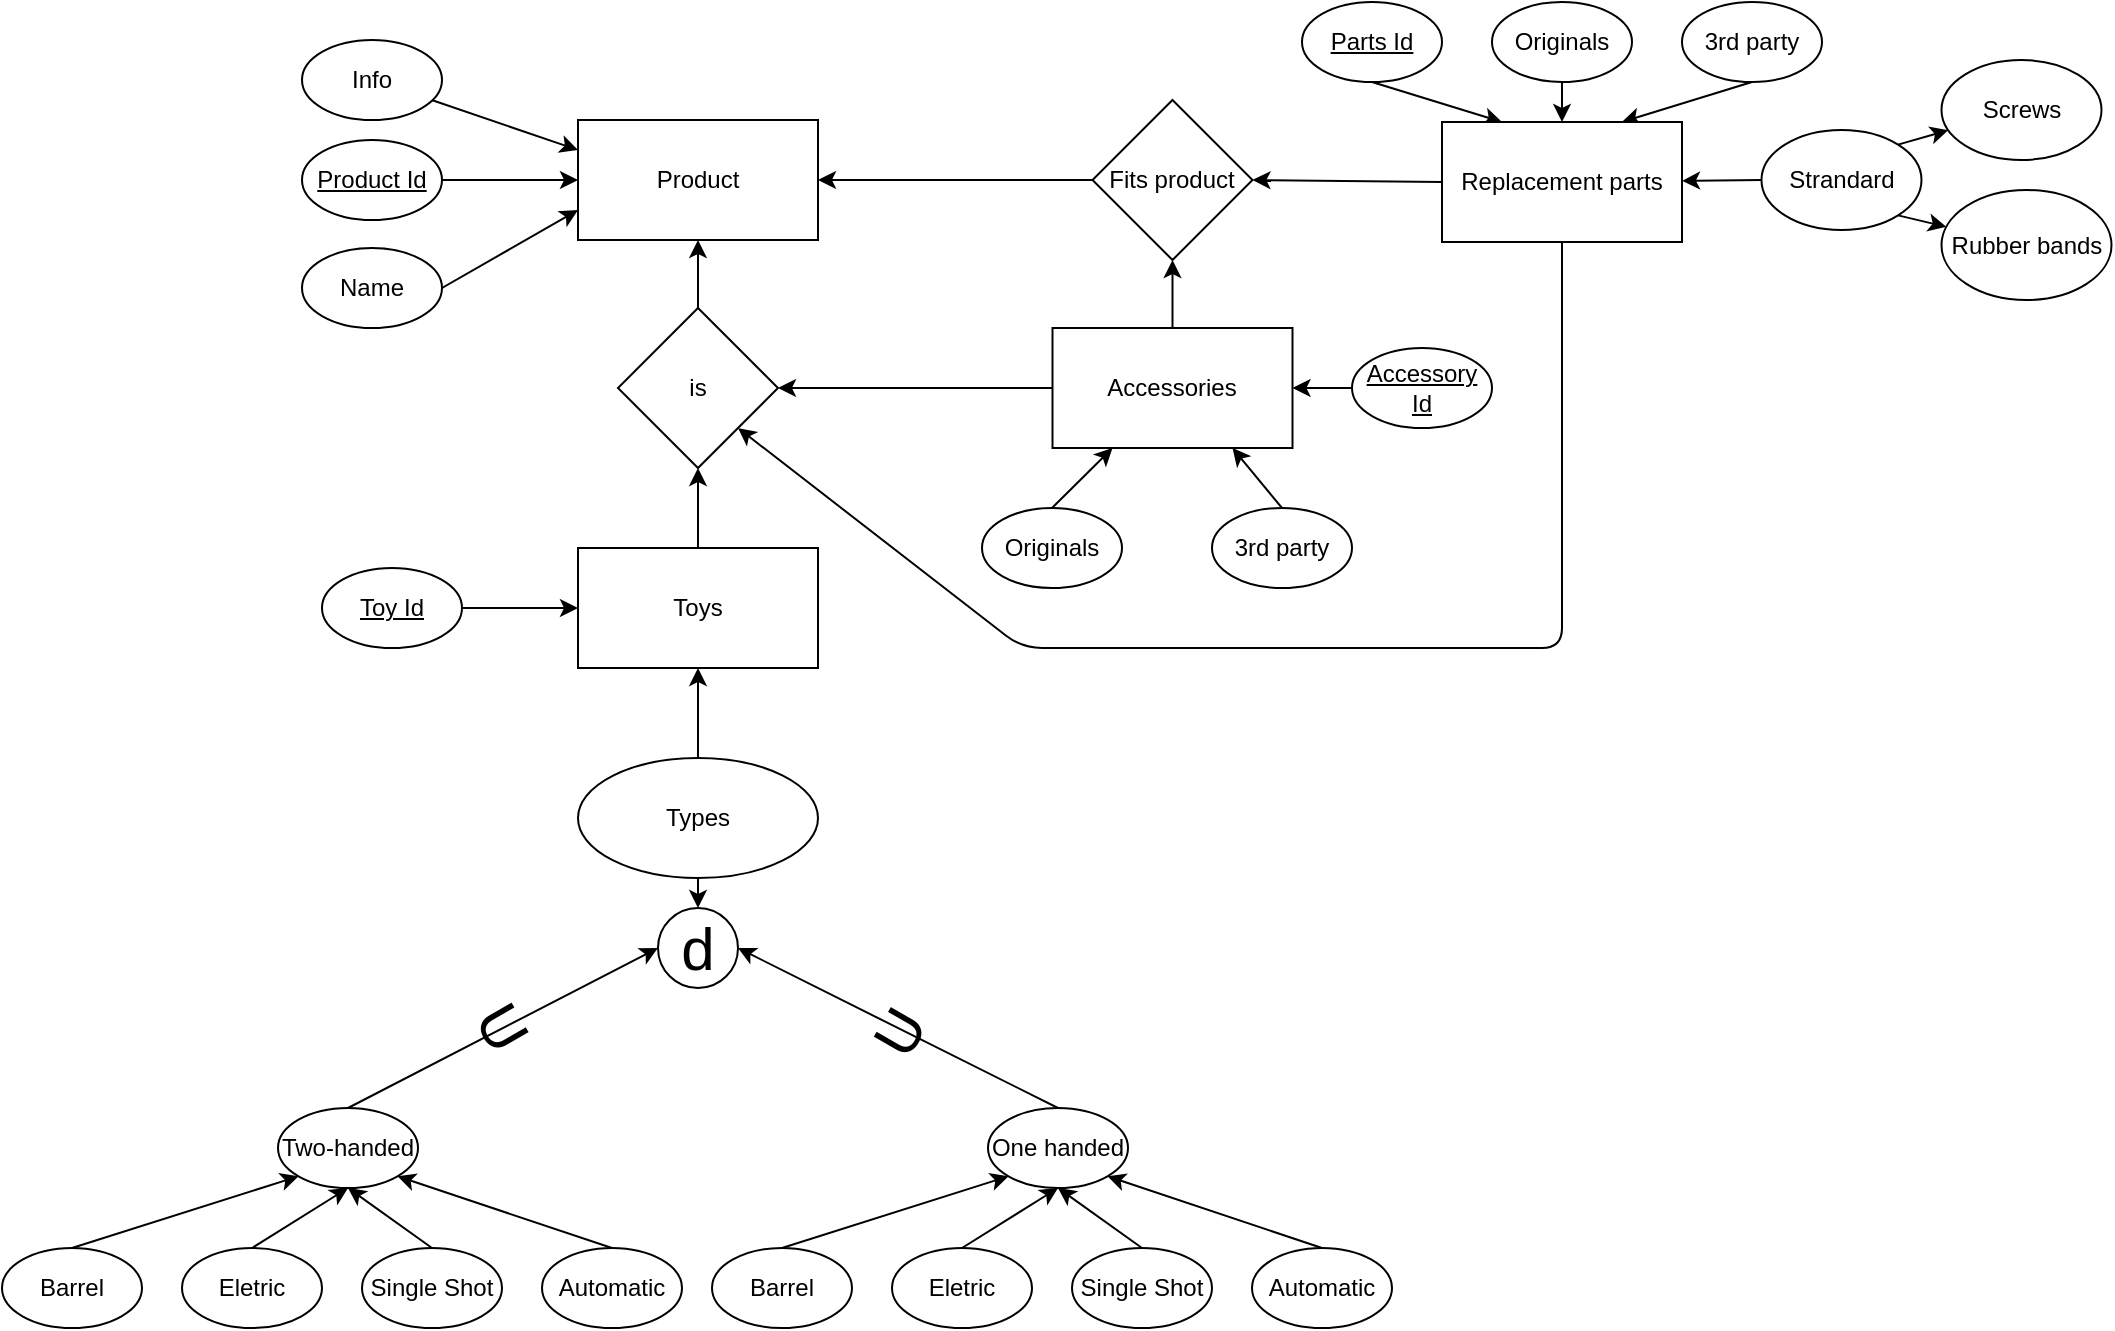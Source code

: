 <mxfile>
    <diagram id="TivljmTcrd8rTAhXfbgg" name="Page-1">
        <mxGraphModel dx="1540" dy="1310" grid="1" gridSize="10" guides="1" tooltips="1" connect="1" arrows="1" fold="1" page="0" pageScale="1" pageWidth="1169" pageHeight="827" math="0" shadow="0">
            <root>
                <mxCell id="0"/>
                <mxCell id="1" parent="0"/>
                <mxCell id="102" value="" style="edgeStyle=none;html=1;" edge="1" parent="1" source="3" target="101">
                    <mxGeometry relative="1" as="geometry"/>
                </mxCell>
                <mxCell id="3" value="Toys" style="rounded=0;whiteSpace=wrap;html=1;" parent="1" vertex="1">
                    <mxGeometry x="-102" y="190" width="120" height="60" as="geometry"/>
                </mxCell>
                <mxCell id="107" style="edgeStyle=none;html=1;entryX=1;entryY=0.5;entryDx=0;entryDy=0;" edge="1" parent="1" source="4" target="101">
                    <mxGeometry relative="1" as="geometry"/>
                </mxCell>
                <mxCell id="4" value="Accessories" style="rounded=0;whiteSpace=wrap;html=1;" parent="1" vertex="1">
                    <mxGeometry x="135.25" y="80" width="120" height="60" as="geometry"/>
                </mxCell>
                <mxCell id="81" style="edgeStyle=none;html=1;exitX=0.5;exitY=0;exitDx=0;exitDy=0;entryX=0.5;entryY=1;entryDx=0;entryDy=0;" edge="1" parent="1" source="7" target="16">
                    <mxGeometry relative="1" as="geometry"/>
                </mxCell>
                <mxCell id="79" style="edgeStyle=none;html=1;exitX=0.5;exitY=0;exitDx=0;exitDy=0;entryX=0;entryY=1;entryDx=0;entryDy=0;" edge="1" parent="1" source="8" target="16">
                    <mxGeometry relative="1" as="geometry"/>
                </mxCell>
                <mxCell id="54" style="edgeStyle=none;html=1;exitX=0.5;exitY=1;exitDx=0;exitDy=0;entryX=0.5;entryY=0;entryDx=0;entryDy=0;" parent="1" source="9" target="6" edge="1">
                    <mxGeometry relative="1" as="geometry"/>
                </mxCell>
                <mxCell id="82" style="edgeStyle=none;html=1;exitX=0.5;exitY=0;exitDx=0;exitDy=0;entryX=1;entryY=1;entryDx=0;entryDy=0;" edge="1" parent="1" source="10" target="16">
                    <mxGeometry relative="1" as="geometry"/>
                </mxCell>
                <mxCell id="55" style="edgeStyle=none;html=1;exitX=0.5;exitY=1;exitDx=0;exitDy=0;entryX=0.75;entryY=0;entryDx=0;entryDy=0;" parent="1" source="11" target="6" edge="1">
                    <mxGeometry relative="1" as="geometry"/>
                </mxCell>
                <mxCell id="27" style="edgeStyle=none;html=1;exitX=0;exitY=0.5;exitDx=0;exitDy=0;" parent="1" source="12" target="6" edge="1">
                    <mxGeometry relative="1" as="geometry"/>
                </mxCell>
                <mxCell id="80" style="edgeStyle=none;html=1;exitX=0.5;exitY=0;exitDx=0;exitDy=0;entryX=0.5;entryY=1;entryDx=0;entryDy=0;" edge="1" parent="1" source="13" target="16">
                    <mxGeometry relative="1" as="geometry"/>
                </mxCell>
                <mxCell id="14" value="Screws" style="ellipse;whiteSpace=wrap;html=1;" parent="1" vertex="1">
                    <mxGeometry x="579.75" y="-54" width="80" height="50" as="geometry"/>
                </mxCell>
                <mxCell id="15" value="Rubber bands" style="ellipse;whiteSpace=wrap;html=1;" parent="1" vertex="1">
                    <mxGeometry x="579.75" y="11" width="85" height="55" as="geometry"/>
                </mxCell>
                <mxCell id="106" value="" style="edgeStyle=none;html=1;" edge="1" parent="1" source="39" target="100">
                    <mxGeometry relative="1" as="geometry"/>
                </mxCell>
                <mxCell id="28" style="edgeStyle=none;html=1;exitX=1;exitY=0;exitDx=0;exitDy=0;" parent="1" source="12" target="14" edge="1">
                    <mxGeometry relative="1" as="geometry"/>
                </mxCell>
                <mxCell id="29" style="edgeStyle=none;html=1;exitX=1;exitY=1;exitDx=0;exitDy=0;" parent="1" source="12" target="15" edge="1">
                    <mxGeometry relative="1" as="geometry"/>
                </mxCell>
                <mxCell id="12" value="Strandard" style="ellipse;whiteSpace=wrap;html=1;" parent="1" vertex="1">
                    <mxGeometry x="489.75" y="-19" width="80" height="50" as="geometry"/>
                </mxCell>
                <mxCell id="64" style="edgeStyle=none;html=1;exitX=0.5;exitY=0;exitDx=0;exitDy=0;entryX=0.25;entryY=1;entryDx=0;entryDy=0;" parent="1" source="62" target="4" edge="1">
                    <mxGeometry relative="1" as="geometry"/>
                </mxCell>
                <mxCell id="9" value="Originals" style="ellipse;whiteSpace=wrap;html=1;" parent="1" vertex="1">
                    <mxGeometry x="355" y="-83" width="70" height="40" as="geometry"/>
                </mxCell>
                <mxCell id="11" value="3rd party" style="ellipse;whiteSpace=wrap;html=1;" parent="1" vertex="1">
                    <mxGeometry x="450" y="-83" width="70" height="40" as="geometry"/>
                </mxCell>
                <mxCell id="65" style="edgeStyle=none;html=1;exitX=0.5;exitY=0;exitDx=0;exitDy=0;entryX=0.75;entryY=1;entryDx=0;entryDy=0;" parent="1" source="63" target="4" edge="1">
                    <mxGeometry relative="1" as="geometry"/>
                </mxCell>
                <mxCell id="67" style="edgeStyle=none;html=1;entryX=0.5;entryY=1;entryDx=0;entryDy=0;" edge="1" parent="1" source="66" target="3">
                    <mxGeometry relative="1" as="geometry"/>
                </mxCell>
                <mxCell id="62" value="Originals" style="ellipse;whiteSpace=wrap;html=1;" parent="1" vertex="1">
                    <mxGeometry x="100" y="170" width="70" height="40" as="geometry"/>
                </mxCell>
                <mxCell id="63" value="3rd party" style="ellipse;whiteSpace=wrap;html=1;" parent="1" vertex="1">
                    <mxGeometry x="215" y="170" width="70" height="40" as="geometry"/>
                </mxCell>
                <mxCell id="71" style="edgeStyle=none;html=1;exitX=1;exitY=0.5;exitDx=0;exitDy=0;entryX=0;entryY=0.5;entryDx=0;entryDy=0;" edge="1" parent="1" source="70" target="3">
                    <mxGeometry relative="1" as="geometry"/>
                </mxCell>
                <mxCell id="127" style="edgeStyle=none;html=1;exitX=0.5;exitY=1;exitDx=0;exitDy=0;entryX=0.5;entryY=0;entryDx=0;entryDy=0;fontSize=30;" edge="1" parent="1" source="66" target="126">
                    <mxGeometry relative="1" as="geometry"/>
                </mxCell>
                <mxCell id="66" value="Types" style="ellipse;whiteSpace=wrap;html=1;" vertex="1" parent="1">
                    <mxGeometry x="-102" y="295" width="120" height="60" as="geometry"/>
                </mxCell>
                <mxCell id="83" style="edgeStyle=none;html=1;exitX=0.5;exitY=0;exitDx=0;exitDy=0;entryX=0.5;entryY=1;entryDx=0;entryDy=0;" edge="1" parent="1" source="84" target="91">
                    <mxGeometry relative="1" as="geometry"/>
                </mxCell>
                <mxCell id="70" value="&lt;u&gt;Toy Id&lt;/u&gt;" style="ellipse;whiteSpace=wrap;html=1;" vertex="1" parent="1">
                    <mxGeometry x="-230" y="200" width="70" height="40" as="geometry"/>
                </mxCell>
                <mxCell id="16" value="Two-handed" style="ellipse;whiteSpace=wrap;html=1;" parent="1" vertex="1">
                    <mxGeometry x="-252" y="470" width="70" height="40" as="geometry"/>
                </mxCell>
                <mxCell id="8" value="Barrel" style="ellipse;whiteSpace=wrap;html=1;" parent="1" vertex="1">
                    <mxGeometry x="-390" y="540" width="70" height="40" as="geometry"/>
                </mxCell>
                <mxCell id="13" value="Eletric" style="ellipse;whiteSpace=wrap;html=1;" parent="1" vertex="1">
                    <mxGeometry x="-300" y="540" width="70" height="40" as="geometry"/>
                </mxCell>
                <mxCell id="7" value="Single Shot" style="ellipse;whiteSpace=wrap;html=1;" parent="1" vertex="1">
                    <mxGeometry x="-210" y="540" width="70" height="40" as="geometry"/>
                </mxCell>
                <mxCell id="10" value="Automatic" style="ellipse;whiteSpace=wrap;html=1;" parent="1" vertex="1">
                    <mxGeometry x="-120" y="540" width="70" height="40" as="geometry"/>
                </mxCell>
                <mxCell id="84" value="Single Shot" style="ellipse;whiteSpace=wrap;html=1;" vertex="1" parent="1">
                    <mxGeometry x="145" y="540" width="70" height="40" as="geometry"/>
                </mxCell>
                <mxCell id="85" style="edgeStyle=none;html=1;exitX=0.5;exitY=0;exitDx=0;exitDy=0;entryX=0;entryY=1;entryDx=0;entryDy=0;" edge="1" parent="1" source="86" target="91">
                    <mxGeometry relative="1" as="geometry"/>
                </mxCell>
                <mxCell id="86" value="Barrel" style="ellipse;whiteSpace=wrap;html=1;" vertex="1" parent="1">
                    <mxGeometry x="-35" y="540" width="70" height="40" as="geometry"/>
                </mxCell>
                <mxCell id="87" style="edgeStyle=none;html=1;exitX=0.5;exitY=0;exitDx=0;exitDy=0;entryX=1;entryY=1;entryDx=0;entryDy=0;" edge="1" parent="1" source="88" target="91">
                    <mxGeometry relative="1" as="geometry"/>
                </mxCell>
                <mxCell id="88" value="Automatic" style="ellipse;whiteSpace=wrap;html=1;" vertex="1" parent="1">
                    <mxGeometry x="235" y="540" width="70" height="40" as="geometry"/>
                </mxCell>
                <mxCell id="89" style="edgeStyle=none;html=1;exitX=0.5;exitY=0;exitDx=0;exitDy=0;entryX=0.5;entryY=1;entryDx=0;entryDy=0;" edge="1" parent="1" source="90" target="91">
                    <mxGeometry relative="1" as="geometry"/>
                </mxCell>
                <mxCell id="90" value="Eletric" style="ellipse;whiteSpace=wrap;html=1;" vertex="1" parent="1">
                    <mxGeometry x="55" y="540" width="70" height="40" as="geometry"/>
                </mxCell>
                <mxCell id="97" style="edgeStyle=none;html=1;exitX=0.5;exitY=1;exitDx=0;exitDy=0;entryX=0.25;entryY=0;entryDx=0;entryDy=0;" edge="1" parent="1" source="96" target="6">
                    <mxGeometry relative="1" as="geometry">
                        <mxPoint x="244.75" y="-96" as="targetPoint"/>
                    </mxGeometry>
                </mxCell>
                <mxCell id="91" value="One handed" style="ellipse;whiteSpace=wrap;html=1;" vertex="1" parent="1">
                    <mxGeometry x="103" y="470" width="70" height="40" as="geometry"/>
                </mxCell>
                <mxCell id="99" style="edgeStyle=none;html=1;exitX=0;exitY=0.5;exitDx=0;exitDy=0;entryX=1;entryY=0.5;entryDx=0;entryDy=0;" edge="1" parent="1" source="98" target="4">
                    <mxGeometry relative="1" as="geometry"/>
                </mxCell>
                <mxCell id="96" value="&lt;u&gt;Parts Id&lt;/u&gt;" style="ellipse;whiteSpace=wrap;html=1;" vertex="1" parent="1">
                    <mxGeometry x="260" y="-83" width="70" height="40" as="geometry"/>
                </mxCell>
                <mxCell id="100" value="Product" style="whiteSpace=wrap;html=1;" vertex="1" parent="1">
                    <mxGeometry x="-102" y="-24" width="120" height="60" as="geometry"/>
                </mxCell>
                <mxCell id="98" value="&lt;u&gt;Accessory Id&lt;/u&gt;" style="ellipse;whiteSpace=wrap;html=1;" vertex="1" parent="1">
                    <mxGeometry x="285" y="90" width="70" height="40" as="geometry"/>
                </mxCell>
                <mxCell id="103" value="" style="edgeStyle=none;html=1;" edge="1" parent="1" source="101" target="100">
                    <mxGeometry relative="1" as="geometry"/>
                </mxCell>
                <mxCell id="104" style="edgeStyle=none;html=1;exitX=1;exitY=0.5;exitDx=0;exitDy=0;entryX=0;entryY=0.25;entryDx=0;entryDy=0;" edge="1" parent="1" source="105">
                    <mxGeometry relative="1" as="geometry">
                        <mxPoint x="-102" y="6" as="targetPoint"/>
                    </mxGeometry>
                </mxCell>
                <mxCell id="101" value="is" style="rhombus;whiteSpace=wrap;html=1;" vertex="1" parent="1">
                    <mxGeometry x="-82" y="70" width="80" height="80" as="geometry"/>
                </mxCell>
                <mxCell id="105" value="&lt;u&gt;Product Id&lt;/u&gt;" style="ellipse;whiteSpace=wrap;html=1;" vertex="1" parent="1">
                    <mxGeometry x="-240" y="-14" width="70" height="40" as="geometry"/>
                </mxCell>
                <mxCell id="112" style="edgeStyle=none;html=1;exitX=1;exitY=0.5;exitDx=0;exitDy=0;entryX=0;entryY=0.75;entryDx=0;entryDy=0;" edge="1" parent="1" source="113" target="100">
                    <mxGeometry relative="1" as="geometry">
                        <mxPoint x="-102" y="50" as="targetPoint"/>
                    </mxGeometry>
                </mxCell>
                <mxCell id="39" value="Fits product" style="rhombus;whiteSpace=wrap;html=1;" parent="1" vertex="1">
                    <mxGeometry x="155.25" y="-34" width="80" height="80" as="geometry"/>
                </mxCell>
                <mxCell id="111" style="edgeStyle=none;html=1;exitX=0.5;exitY=1;exitDx=0;exitDy=0;entryX=1;entryY=1;entryDx=0;entryDy=0;" edge="1" parent="1" source="6" target="101">
                    <mxGeometry relative="1" as="geometry">
                        <Array as="points">
                            <mxPoint x="390" y="240"/>
                            <mxPoint x="120" y="240"/>
                        </Array>
                    </mxGeometry>
                </mxCell>
                <mxCell id="113" value="Name" style="ellipse;whiteSpace=wrap;html=1;" vertex="1" parent="1">
                    <mxGeometry x="-240" y="40" width="70" height="40" as="geometry"/>
                </mxCell>
                <mxCell id="109" style="edgeStyle=none;html=1;exitX=0;exitY=0.5;exitDx=0;exitDy=0;entryX=1;entryY=0.5;entryDx=0;entryDy=0;" edge="1" parent="1" source="6" target="39">
                    <mxGeometry relative="1" as="geometry">
                        <mxPoint x="275.25" y="6" as="targetPoint"/>
                    </mxGeometry>
                </mxCell>
                <mxCell id="108" value="" style="edgeStyle=none;html=1;" edge="1" parent="1" source="4" target="39">
                    <mxGeometry relative="1" as="geometry"/>
                </mxCell>
                <mxCell id="6" value="Replacement parts" style="rounded=0;whiteSpace=wrap;html=1;" vertex="1" parent="1">
                    <mxGeometry x="330" y="-23" width="120" height="60" as="geometry"/>
                </mxCell>
                <mxCell id="117" style="edgeStyle=none;html=1;entryX=0;entryY=0.25;entryDx=0;entryDy=0;" edge="1" parent="1" source="116" target="100">
                    <mxGeometry relative="1" as="geometry"/>
                </mxCell>
                <mxCell id="116" value="Info" style="ellipse;whiteSpace=wrap;html=1;" vertex="1" parent="1">
                    <mxGeometry x="-240" y="-64" width="70" height="40" as="geometry"/>
                </mxCell>
                <mxCell id="121" value="" style="endArrow=classic;html=1;entryX=1;entryY=0.5;entryDx=0;entryDy=0;exitX=0.5;exitY=0;exitDx=0;exitDy=0;" edge="1" parent="1" source="91" target="126">
                    <mxGeometry relative="1" as="geometry">
                        <mxPoint x="105.43" y="380" as="sourcePoint"/>
                        <mxPoint x="-2" y="341.89" as="targetPoint"/>
                        <Array as="points"/>
                    </mxGeometry>
                </mxCell>
                <mxCell id="122" value="U" style="edgeLabel;resizable=0;html=1;align=center;verticalAlign=middle;rotation=-60;fontSize=30;labelBackgroundColor=none;" connectable="0" vertex="1" parent="121">
                    <mxGeometry relative="1" as="geometry">
                        <mxPoint y="2" as="offset"/>
                    </mxGeometry>
                </mxCell>
                <mxCell id="123" value="" style="endArrow=classic;html=1;entryX=0;entryY=0.5;entryDx=0;entryDy=0;exitX=0.5;exitY=0;exitDx=0;exitDy=0;" edge="1" parent="1" source="16" target="126">
                    <mxGeometry relative="1" as="geometry">
                        <mxPoint x="-220" y="310" as="sourcePoint"/>
                        <mxPoint x="22.57" y="403.79" as="targetPoint"/>
                        <Array as="points"/>
                    </mxGeometry>
                </mxCell>
                <mxCell id="124" value="U" style="edgeLabel;resizable=0;html=1;align=center;verticalAlign=middle;rotation=60;fontSize=30;labelBackgroundColor=none;" connectable="0" vertex="1" parent="123">
                    <mxGeometry relative="1" as="geometry">
                        <mxPoint y="-1" as="offset"/>
                    </mxGeometry>
                </mxCell>
                <mxCell id="126" value="d" style="ellipse;whiteSpace=wrap;html=1;aspect=fixed;labelBackgroundColor=none;fontSize=30;" vertex="1" parent="1">
                    <mxGeometry x="-62" y="370" width="40" height="40" as="geometry"/>
                </mxCell>
            </root>
        </mxGraphModel>
    </diagram>
</mxfile>